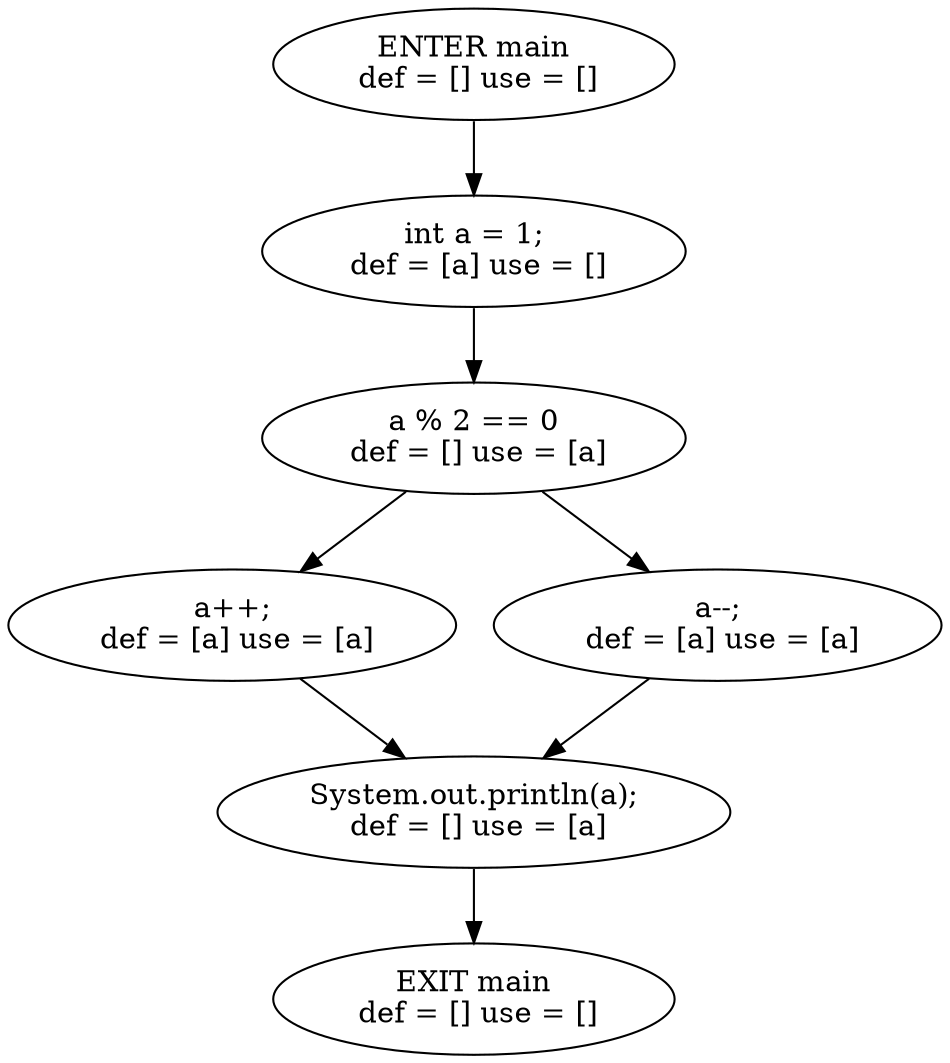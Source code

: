 strict digraph G {
  0 [ label="ENTER main
 def = [] use = []" ];
  1 [ label="EXIT main
 def = [] use = []" ];
  2 [ label="int a = 1;
 def = [a] use = []" ];
  3 [ label="a % 2 == 0
 def = [] use = [a]" ];
  4 [ label="a++;
 def = [a] use = [a]" ];
  5 [ label="a--;
 def = [a] use = [a]" ];
  6 [ label="System.out.println(a);
 def = [] use = [a]" ];
  0 -> 2;
  2 -> 3;
  3 -> 4;
  3 -> 5;
  5 -> 6;
  4 -> 6;
  6 -> 1;
}
